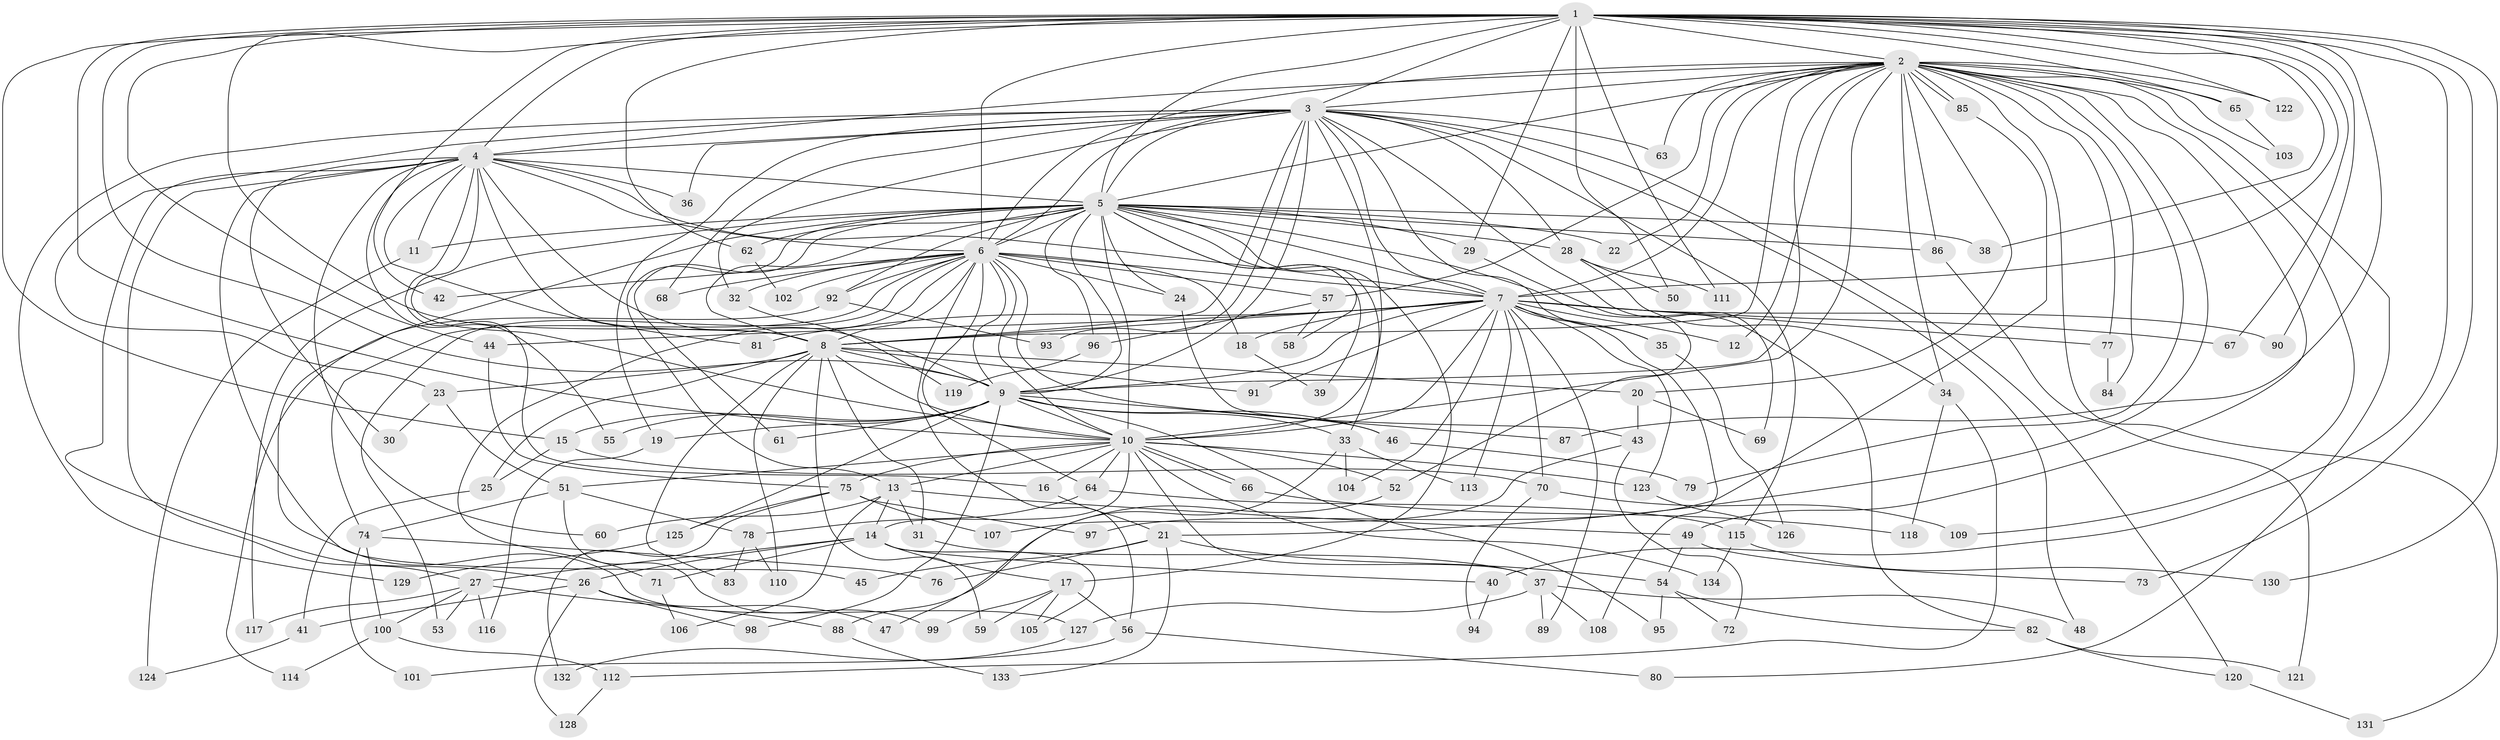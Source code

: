 // Generated by graph-tools (version 1.1) at 2025/01/03/09/25 03:01:14]
// undirected, 134 vertices, 293 edges
graph export_dot {
graph [start="1"]
  node [color=gray90,style=filled];
  1;
  2;
  3;
  4;
  5;
  6;
  7;
  8;
  9;
  10;
  11;
  12;
  13;
  14;
  15;
  16;
  17;
  18;
  19;
  20;
  21;
  22;
  23;
  24;
  25;
  26;
  27;
  28;
  29;
  30;
  31;
  32;
  33;
  34;
  35;
  36;
  37;
  38;
  39;
  40;
  41;
  42;
  43;
  44;
  45;
  46;
  47;
  48;
  49;
  50;
  51;
  52;
  53;
  54;
  55;
  56;
  57;
  58;
  59;
  60;
  61;
  62;
  63;
  64;
  65;
  66;
  67;
  68;
  69;
  70;
  71;
  72;
  73;
  74;
  75;
  76;
  77;
  78;
  79;
  80;
  81;
  82;
  83;
  84;
  85;
  86;
  87;
  88;
  89;
  90;
  91;
  92;
  93;
  94;
  95;
  96;
  97;
  98;
  99;
  100;
  101;
  102;
  103;
  104;
  105;
  106;
  107;
  108;
  109;
  110;
  111;
  112;
  113;
  114;
  115;
  116;
  117;
  118;
  119;
  120;
  121;
  122;
  123;
  124;
  125;
  126;
  127;
  128;
  129;
  130;
  131;
  132;
  133;
  134;
  1 -- 2;
  1 -- 3;
  1 -- 4;
  1 -- 5;
  1 -- 6;
  1 -- 7;
  1 -- 8;
  1 -- 9;
  1 -- 10;
  1 -- 15;
  1 -- 29;
  1 -- 38;
  1 -- 40;
  1 -- 42;
  1 -- 44;
  1 -- 50;
  1 -- 62;
  1 -- 65;
  1 -- 67;
  1 -- 73;
  1 -- 87;
  1 -- 90;
  1 -- 111;
  1 -- 122;
  1 -- 130;
  2 -- 3;
  2 -- 4;
  2 -- 5;
  2 -- 6;
  2 -- 7;
  2 -- 8;
  2 -- 9;
  2 -- 10;
  2 -- 12;
  2 -- 20;
  2 -- 21;
  2 -- 22;
  2 -- 34;
  2 -- 49;
  2 -- 57;
  2 -- 63;
  2 -- 65;
  2 -- 77;
  2 -- 79;
  2 -- 80;
  2 -- 84;
  2 -- 85;
  2 -- 85;
  2 -- 86;
  2 -- 103;
  2 -- 109;
  2 -- 122;
  2 -- 131;
  3 -- 4;
  3 -- 5;
  3 -- 6;
  3 -- 7;
  3 -- 8;
  3 -- 9;
  3 -- 10;
  3 -- 19;
  3 -- 23;
  3 -- 28;
  3 -- 32;
  3 -- 35;
  3 -- 36;
  3 -- 48;
  3 -- 63;
  3 -- 68;
  3 -- 69;
  3 -- 93;
  3 -- 115;
  3 -- 120;
  3 -- 129;
  4 -- 5;
  4 -- 6;
  4 -- 7;
  4 -- 8;
  4 -- 9;
  4 -- 10;
  4 -- 11;
  4 -- 16;
  4 -- 26;
  4 -- 27;
  4 -- 30;
  4 -- 36;
  4 -- 45;
  4 -- 55;
  4 -- 60;
  4 -- 81;
  5 -- 6;
  5 -- 7;
  5 -- 8;
  5 -- 9;
  5 -- 10;
  5 -- 11;
  5 -- 13;
  5 -- 17;
  5 -- 22;
  5 -- 24;
  5 -- 28;
  5 -- 29;
  5 -- 33;
  5 -- 38;
  5 -- 39;
  5 -- 58;
  5 -- 61;
  5 -- 62;
  5 -- 82;
  5 -- 86;
  5 -- 92;
  5 -- 96;
  5 -- 117;
  5 -- 127;
  6 -- 7;
  6 -- 8;
  6 -- 9;
  6 -- 10;
  6 -- 18;
  6 -- 24;
  6 -- 32;
  6 -- 42;
  6 -- 46;
  6 -- 53;
  6 -- 56;
  6 -- 57;
  6 -- 64;
  6 -- 68;
  6 -- 71;
  6 -- 74;
  6 -- 92;
  6 -- 102;
  7 -- 8;
  7 -- 9;
  7 -- 10;
  7 -- 12;
  7 -- 18;
  7 -- 35;
  7 -- 44;
  7 -- 67;
  7 -- 70;
  7 -- 77;
  7 -- 81;
  7 -- 89;
  7 -- 90;
  7 -- 91;
  7 -- 104;
  7 -- 108;
  7 -- 113;
  7 -- 123;
  8 -- 9;
  8 -- 10;
  8 -- 20;
  8 -- 23;
  8 -- 25;
  8 -- 31;
  8 -- 59;
  8 -- 83;
  8 -- 91;
  8 -- 110;
  9 -- 10;
  9 -- 15;
  9 -- 19;
  9 -- 33;
  9 -- 46;
  9 -- 55;
  9 -- 61;
  9 -- 87;
  9 -- 95;
  9 -- 98;
  9 -- 125;
  10 -- 13;
  10 -- 14;
  10 -- 16;
  10 -- 37;
  10 -- 51;
  10 -- 52;
  10 -- 64;
  10 -- 66;
  10 -- 66;
  10 -- 75;
  10 -- 123;
  10 -- 134;
  11 -- 124;
  13 -- 14;
  13 -- 31;
  13 -- 49;
  13 -- 60;
  13 -- 106;
  14 -- 17;
  14 -- 26;
  14 -- 27;
  14 -- 40;
  14 -- 71;
  14 -- 105;
  15 -- 25;
  15 -- 70;
  16 -- 21;
  17 -- 56;
  17 -- 59;
  17 -- 99;
  17 -- 105;
  18 -- 39;
  19 -- 116;
  20 -- 43;
  20 -- 69;
  21 -- 45;
  21 -- 54;
  21 -- 76;
  21 -- 133;
  23 -- 30;
  23 -- 51;
  24 -- 43;
  25 -- 41;
  26 -- 41;
  26 -- 47;
  26 -- 98;
  26 -- 128;
  27 -- 53;
  27 -- 88;
  27 -- 100;
  27 -- 116;
  27 -- 117;
  28 -- 34;
  28 -- 50;
  28 -- 111;
  29 -- 52;
  31 -- 37;
  32 -- 119;
  33 -- 47;
  33 -- 104;
  33 -- 113;
  34 -- 112;
  34 -- 118;
  35 -- 126;
  37 -- 48;
  37 -- 89;
  37 -- 108;
  37 -- 127;
  40 -- 94;
  41 -- 124;
  43 -- 72;
  43 -- 107;
  44 -- 75;
  46 -- 79;
  49 -- 54;
  49 -- 73;
  51 -- 74;
  51 -- 78;
  51 -- 99;
  52 -- 88;
  54 -- 72;
  54 -- 82;
  54 -- 95;
  56 -- 80;
  56 -- 101;
  57 -- 58;
  57 -- 96;
  62 -- 102;
  64 -- 78;
  64 -- 115;
  65 -- 103;
  66 -- 118;
  70 -- 94;
  70 -- 109;
  71 -- 106;
  74 -- 76;
  74 -- 100;
  74 -- 101;
  75 -- 97;
  75 -- 107;
  75 -- 125;
  75 -- 132;
  77 -- 84;
  78 -- 83;
  78 -- 110;
  82 -- 120;
  82 -- 121;
  85 -- 97;
  86 -- 121;
  88 -- 133;
  92 -- 93;
  92 -- 114;
  96 -- 119;
  100 -- 112;
  100 -- 114;
  112 -- 128;
  115 -- 130;
  115 -- 134;
  120 -- 131;
  123 -- 126;
  125 -- 129;
  127 -- 132;
}
